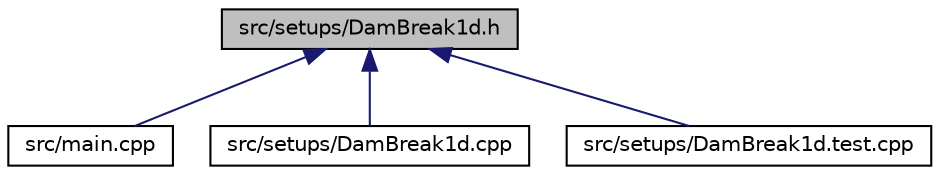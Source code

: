 digraph "src/setups/DamBreak1d.h"
{
 // LATEX_PDF_SIZE
  edge [fontname="Helvetica",fontsize="10",labelfontname="Helvetica",labelfontsize="10"];
  node [fontname="Helvetica",fontsize="10",shape=record];
  Node1 [label="src/setups/DamBreak1d.h",height=0.2,width=0.4,color="black", fillcolor="grey75", style="filled", fontcolor="black",tooltip=" "];
  Node1 -> Node2 [dir="back",color="midnightblue",fontsize="10",style="solid"];
  Node2 [label="src/main.cpp",height=0.2,width=0.4,color="black", fillcolor="white", style="filled",URL="$main_8cpp.html",tooltip=" "];
  Node1 -> Node3 [dir="back",color="midnightblue",fontsize="10",style="solid"];
  Node3 [label="src/setups/DamBreak1d.cpp",height=0.2,width=0.4,color="black", fillcolor="white", style="filled",URL="$DamBreak1d_8cpp.html",tooltip=" "];
  Node1 -> Node4 [dir="back",color="midnightblue",fontsize="10",style="solid"];
  Node4 [label="src/setups/DamBreak1d.test.cpp",height=0.2,width=0.4,color="black", fillcolor="white", style="filled",URL="$DamBreak1d_8test_8cpp.html",tooltip=" "];
}
